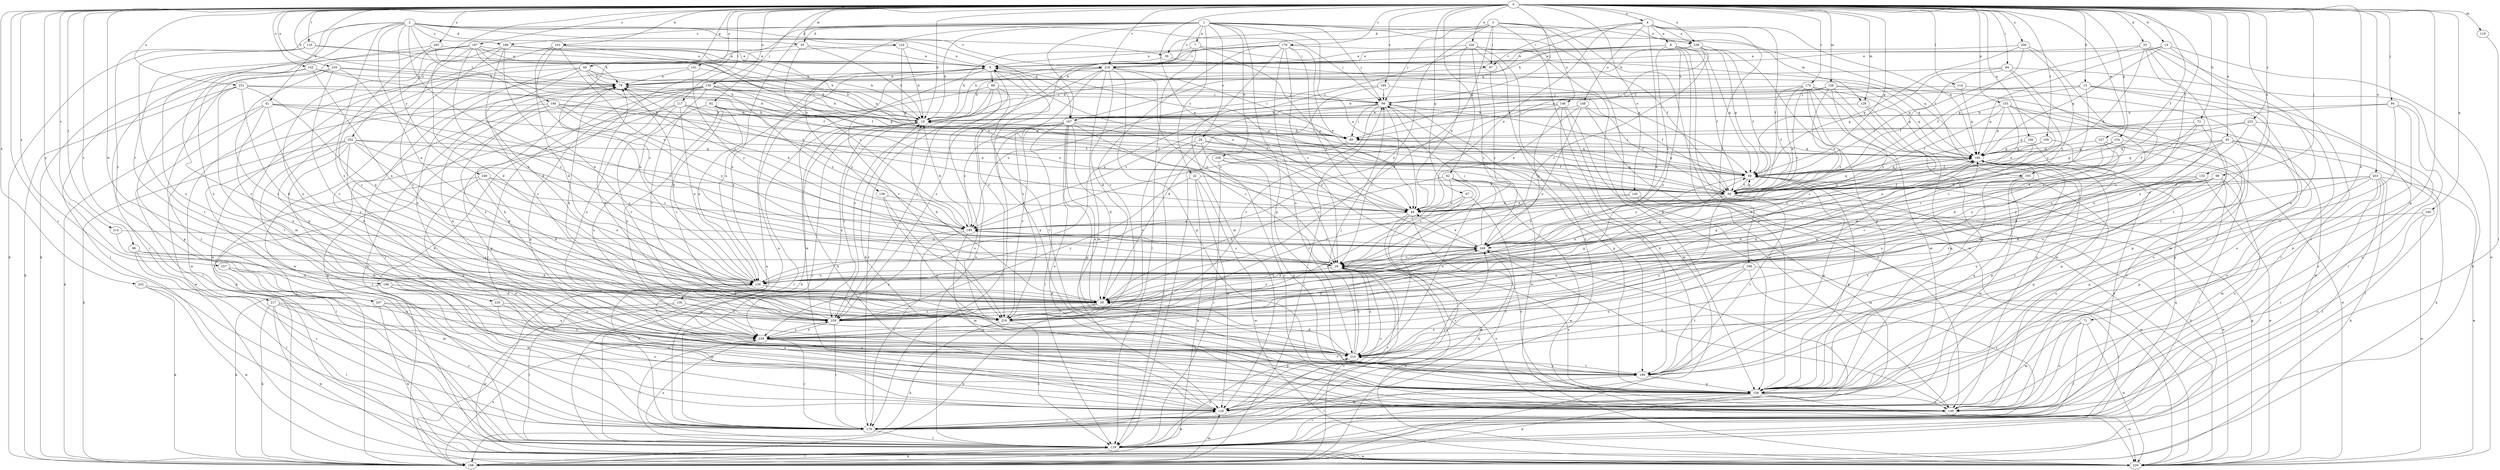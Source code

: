 strict digraph  {
0;
1;
2;
3;
4;
7;
8;
9;
10;
15;
19;
22;
28;
29;
33;
35;
36;
39;
41;
45;
49;
59;
60;
62;
67;
69;
71;
72;
79;
84;
87;
88;
89;
92;
94;
96;
98;
99;
103;
108;
109;
114;
116;
117;
118;
119;
124;
126;
128;
129;
130;
133;
136;
138;
139;
141;
142;
145;
146;
148;
149;
153;
154;
158;
160;
166;
167;
168;
175;
176;
179;
180;
187;
188;
189;
193;
194;
196;
198;
199;
203;
205;
206;
210;
214;
217;
218;
219;
220;
226;
227;
228;
229;
231;
232;
233;
235;
238;
239;
247;
248;
249;
252;
257;
259;
0 -> 4  [label=a];
0 -> 10  [label=b];
0 -> 15  [label=b];
0 -> 19  [label=b];
0 -> 33  [label=d];
0 -> 41  [label=e];
0 -> 45  [label=e];
0 -> 49  [label=e];
0 -> 59  [label=f];
0 -> 60  [label=g];
0 -> 62  [label=g];
0 -> 67  [label=g];
0 -> 69  [label=g];
0 -> 71  [label=h];
0 -> 72  [label=h];
0 -> 79  [label=h];
0 -> 84  [label=i];
0 -> 92  [label=j];
0 -> 94  [label=j];
0 -> 96  [label=j];
0 -> 98  [label=j];
0 -> 99  [label=j];
0 -> 103  [label=k];
0 -> 109  [label=l];
0 -> 114  [label=l];
0 -> 116  [label=l];
0 -> 117  [label=l];
0 -> 119  [label=m];
0 -> 124  [label=m];
0 -> 126  [label=m];
0 -> 128  [label=m];
0 -> 130  [label=n];
0 -> 133  [label=n];
0 -> 141  [label=o];
0 -> 142  [label=o];
0 -> 145  [label=o];
0 -> 153  [label=p];
0 -> 154  [label=p];
0 -> 158  [label=p];
0 -> 160  [label=q];
0 -> 166  [label=q];
0 -> 175  [label=r];
0 -> 176  [label=r];
0 -> 179  [label=r];
0 -> 180  [label=s];
0 -> 187  [label=s];
0 -> 193  [label=t];
0 -> 203  [label=u];
0 -> 205  [label=u];
0 -> 206  [label=u];
0 -> 214  [label=v];
0 -> 217  [label=v];
0 -> 218  [label=v];
0 -> 220  [label=w];
0 -> 226  [label=w];
0 -> 227  [label=w];
0 -> 231  [label=x];
0 -> 232  [label=x];
0 -> 233  [label=x];
0 -> 235  [label=x];
0 -> 238  [label=x];
0 -> 247  [label=y];
0 -> 252  [label=z];
0 -> 257  [label=z];
1 -> 7  [label=a];
1 -> 19  [label=b];
1 -> 22  [label=c];
1 -> 28  [label=c];
1 -> 35  [label=d];
1 -> 49  [label=e];
1 -> 59  [label=f];
1 -> 99  [label=j];
1 -> 108  [label=k];
1 -> 128  [label=m];
1 -> 136  [label=n];
1 -> 138  [label=n];
1 -> 158  [label=p];
1 -> 167  [label=q];
1 -> 188  [label=s];
1 -> 193  [label=t];
1 -> 218  [label=v];
1 -> 228  [label=w];
2 -> 29  [label=c];
2 -> 35  [label=d];
2 -> 36  [label=d];
2 -> 99  [label=j];
2 -> 139  [label=n];
2 -> 167  [label=q];
2 -> 188  [label=s];
2 -> 194  [label=t];
2 -> 196  [label=t];
2 -> 210  [label=u];
2 -> 218  [label=v];
2 -> 247  [label=y];
2 -> 248  [label=y];
2 -> 259  [label=z];
3 -> 19  [label=b];
3 -> 36  [label=d];
3 -> 39  [label=d];
3 -> 87  [label=i];
3 -> 99  [label=j];
3 -> 108  [label=k];
3 -> 139  [label=n];
3 -> 146  [label=o];
3 -> 158  [label=p];
3 -> 229  [label=w];
3 -> 238  [label=x];
4 -> 8  [label=a];
4 -> 39  [label=d];
4 -> 49  [label=e];
4 -> 59  [label=f];
4 -> 87  [label=i];
4 -> 148  [label=o];
4 -> 167  [label=q];
4 -> 168  [label=q];
4 -> 198  [label=t];
4 -> 238  [label=x];
7 -> 19  [label=b];
7 -> 49  [label=e];
7 -> 87  [label=i];
7 -> 118  [label=l];
7 -> 218  [label=v];
8 -> 9  [label=a];
8 -> 59  [label=f];
8 -> 69  [label=g];
8 -> 79  [label=h];
8 -> 158  [label=p];
8 -> 218  [label=v];
8 -> 229  [label=w];
8 -> 249  [label=y];
8 -> 259  [label=z];
9 -> 79  [label=h];
9 -> 88  [label=i];
9 -> 139  [label=n];
9 -> 168  [label=q];
9 -> 219  [label=v];
9 -> 259  [label=z];
10 -> 9  [label=a];
10 -> 69  [label=g];
10 -> 168  [label=q];
10 -> 210  [label=u];
10 -> 229  [label=w];
15 -> 19  [label=b];
15 -> 99  [label=j];
15 -> 118  [label=l];
15 -> 139  [label=n];
15 -> 149  [label=o];
15 -> 168  [label=q];
15 -> 179  [label=r];
19 -> 89  [label=i];
19 -> 118  [label=l];
19 -> 179  [label=r];
19 -> 239  [label=x];
19 -> 259  [label=z];
22 -> 59  [label=f];
22 -> 108  [label=k];
22 -> 129  [label=m];
22 -> 229  [label=w];
22 -> 259  [label=z];
28 -> 59  [label=f];
28 -> 118  [label=l];
28 -> 149  [label=o];
28 -> 168  [label=q];
28 -> 219  [label=v];
29 -> 139  [label=n];
29 -> 149  [label=o];
29 -> 179  [label=r];
29 -> 189  [label=s];
29 -> 210  [label=u];
29 -> 229  [label=w];
33 -> 9  [label=a];
33 -> 59  [label=f];
33 -> 69  [label=g];
33 -> 179  [label=r];
33 -> 199  [label=t];
33 -> 219  [label=v];
33 -> 239  [label=x];
35 -> 9  [label=a];
35 -> 19  [label=b];
35 -> 189  [label=s];
35 -> 229  [label=w];
36 -> 69  [label=g];
36 -> 219  [label=v];
39 -> 19  [label=b];
39 -> 108  [label=k];
39 -> 168  [label=q];
39 -> 219  [label=v];
39 -> 249  [label=y];
39 -> 259  [label=z];
41 -> 19  [label=b];
41 -> 59  [label=f];
41 -> 108  [label=k];
41 -> 118  [label=l];
41 -> 239  [label=x];
41 -> 249  [label=y];
41 -> 259  [label=z];
45 -> 29  [label=c];
45 -> 39  [label=d];
45 -> 69  [label=g];
45 -> 108  [label=k];
45 -> 118  [label=l];
45 -> 149  [label=o];
45 -> 168  [label=q];
49 -> 9  [label=a];
49 -> 108  [label=k];
49 -> 149  [label=o];
49 -> 168  [label=q];
49 -> 179  [label=r];
49 -> 189  [label=s];
59 -> 9  [label=a];
59 -> 49  [label=e];
59 -> 69  [label=g];
59 -> 139  [label=n];
59 -> 168  [label=q];
59 -> 199  [label=t];
59 -> 210  [label=u];
59 -> 229  [label=w];
60 -> 19  [label=b];
60 -> 69  [label=g];
60 -> 79  [label=h];
60 -> 189  [label=s];
60 -> 219  [label=v];
60 -> 229  [label=w];
60 -> 239  [label=x];
62 -> 29  [label=c];
62 -> 39  [label=d];
62 -> 59  [label=f];
62 -> 210  [label=u];
62 -> 219  [label=v];
62 -> 229  [label=w];
67 -> 49  [label=e];
67 -> 179  [label=r];
67 -> 210  [label=u];
67 -> 239  [label=x];
69 -> 59  [label=f];
69 -> 79  [label=h];
69 -> 99  [label=j];
69 -> 108  [label=k];
69 -> 158  [label=p];
69 -> 249  [label=y];
71 -> 118  [label=l];
71 -> 129  [label=m];
71 -> 149  [label=o];
71 -> 229  [label=w];
71 -> 239  [label=x];
72 -> 29  [label=c];
72 -> 39  [label=d];
72 -> 89  [label=i];
72 -> 210  [label=u];
79 -> 99  [label=j];
79 -> 179  [label=r];
84 -> 59  [label=f];
84 -> 69  [label=g];
84 -> 79  [label=h];
84 -> 108  [label=k];
84 -> 239  [label=x];
84 -> 249  [label=y];
87 -> 19  [label=b];
87 -> 249  [label=y];
88 -> 99  [label=j];
88 -> 129  [label=m];
88 -> 149  [label=o];
88 -> 179  [label=r];
88 -> 199  [label=t];
88 -> 259  [label=z];
89 -> 19  [label=b];
89 -> 69  [label=g];
89 -> 118  [label=l];
89 -> 168  [label=q];
92 -> 19  [label=b];
92 -> 59  [label=f];
92 -> 89  [label=i];
92 -> 139  [label=n];
92 -> 210  [label=u];
92 -> 219  [label=v];
92 -> 239  [label=x];
94 -> 19  [label=b];
94 -> 69  [label=g];
94 -> 149  [label=o];
94 -> 158  [label=p];
94 -> 199  [label=t];
96 -> 29  [label=c];
96 -> 39  [label=d];
96 -> 118  [label=l];
96 -> 179  [label=r];
98 -> 29  [label=c];
98 -> 39  [label=d];
98 -> 59  [label=f];
98 -> 149  [label=o];
98 -> 158  [label=p];
98 -> 210  [label=u];
98 -> 249  [label=y];
99 -> 19  [label=b];
99 -> 29  [label=c];
99 -> 89  [label=i];
99 -> 158  [label=p];
99 -> 189  [label=s];
99 -> 219  [label=v];
99 -> 229  [label=w];
103 -> 9  [label=a];
103 -> 29  [label=c];
103 -> 39  [label=d];
103 -> 49  [label=e];
103 -> 129  [label=m];
103 -> 189  [label=s];
108 -> 9  [label=a];
108 -> 29  [label=c];
108 -> 99  [label=j];
108 -> 118  [label=l];
108 -> 129  [label=m];
108 -> 239  [label=x];
109 -> 59  [label=f];
109 -> 168  [label=q];
109 -> 239  [label=x];
114 -> 99  [label=j];
114 -> 129  [label=m];
114 -> 168  [label=q];
116 -> 9  [label=a];
116 -> 79  [label=h];
116 -> 108  [label=k];
116 -> 199  [label=t];
117 -> 19  [label=b];
117 -> 49  [label=e];
117 -> 108  [label=k];
117 -> 139  [label=n];
117 -> 158  [label=p];
117 -> 189  [label=s];
117 -> 219  [label=v];
118 -> 9  [label=a];
118 -> 19  [label=b];
118 -> 79  [label=h];
118 -> 108  [label=k];
118 -> 129  [label=m];
118 -> 168  [label=q];
118 -> 210  [label=u];
118 -> 229  [label=w];
118 -> 239  [label=x];
119 -> 118  [label=l];
124 -> 9  [label=a];
124 -> 19  [label=b];
124 -> 69  [label=g];
124 -> 139  [label=n];
126 -> 19  [label=b];
126 -> 49  [label=e];
126 -> 89  [label=i];
126 -> 99  [label=j];
126 -> 168  [label=q];
126 -> 219  [label=v];
126 -> 229  [label=w];
126 -> 249  [label=y];
128 -> 19  [label=b];
128 -> 149  [label=o];
128 -> 158  [label=p];
129 -> 19  [label=b];
129 -> 29  [label=c];
129 -> 139  [label=n];
129 -> 168  [label=q];
129 -> 179  [label=r];
129 -> 249  [label=y];
130 -> 19  [label=b];
130 -> 69  [label=g];
130 -> 99  [label=j];
130 -> 108  [label=k];
130 -> 158  [label=p];
130 -> 179  [label=r];
130 -> 219  [label=v];
130 -> 239  [label=x];
130 -> 249  [label=y];
133 -> 29  [label=c];
133 -> 59  [label=f];
133 -> 199  [label=t];
133 -> 219  [label=v];
133 -> 229  [label=w];
136 -> 118  [label=l];
136 -> 210  [label=u];
136 -> 229  [label=w];
136 -> 259  [label=z];
138 -> 49  [label=e];
138 -> 210  [label=u];
138 -> 219  [label=v];
139 -> 39  [label=d];
139 -> 79  [label=h];
139 -> 149  [label=o];
141 -> 19  [label=b];
141 -> 79  [label=h];
141 -> 229  [label=w];
141 -> 249  [label=y];
142 -> 49  [label=e];
142 -> 79  [label=h];
142 -> 139  [label=n];
142 -> 179  [label=r];
142 -> 259  [label=z];
145 -> 49  [label=e];
145 -> 129  [label=m];
145 -> 229  [label=w];
145 -> 249  [label=y];
146 -> 19  [label=b];
146 -> 129  [label=m];
146 -> 149  [label=o];
146 -> 189  [label=s];
146 -> 199  [label=t];
146 -> 249  [label=y];
148 -> 19  [label=b];
148 -> 49  [label=e];
148 -> 59  [label=f];
148 -> 139  [label=n];
148 -> 149  [label=o];
149 -> 249  [label=y];
153 -> 19  [label=b];
153 -> 49  [label=e];
153 -> 59  [label=f];
153 -> 139  [label=n];
153 -> 149  [label=o];
153 -> 158  [label=p];
153 -> 168  [label=q];
154 -> 39  [label=d];
154 -> 69  [label=g];
154 -> 149  [label=o];
154 -> 168  [label=q];
154 -> 219  [label=v];
158 -> 9  [label=a];
158 -> 19  [label=b];
158 -> 29  [label=c];
158 -> 108  [label=k];
158 -> 118  [label=l];
158 -> 129  [label=m];
158 -> 149  [label=o];
158 -> 168  [label=q];
158 -> 229  [label=w];
160 -> 149  [label=o];
160 -> 189  [label=s];
160 -> 229  [label=w];
166 -> 139  [label=n];
166 -> 158  [label=p];
166 -> 168  [label=q];
167 -> 29  [label=c];
167 -> 39  [label=d];
167 -> 89  [label=i];
167 -> 118  [label=l];
167 -> 149  [label=o];
167 -> 158  [label=p];
167 -> 179  [label=r];
167 -> 189  [label=s];
167 -> 210  [label=u];
167 -> 219  [label=v];
167 -> 249  [label=y];
168 -> 69  [label=g];
168 -> 118  [label=l];
168 -> 158  [label=p];
168 -> 179  [label=r];
168 -> 189  [label=s];
175 -> 49  [label=e];
175 -> 59  [label=f];
175 -> 99  [label=j];
175 -> 129  [label=m];
175 -> 158  [label=p];
175 -> 168  [label=q];
175 -> 189  [label=s];
175 -> 249  [label=y];
175 -> 259  [label=z];
176 -> 9  [label=a];
176 -> 19  [label=b];
176 -> 29  [label=c];
176 -> 49  [label=e];
176 -> 129  [label=m];
176 -> 168  [label=q];
176 -> 210  [label=u];
176 -> 219  [label=v];
176 -> 249  [label=y];
179 -> 9  [label=a];
179 -> 118  [label=l];
180 -> 39  [label=d];
180 -> 59  [label=f];
180 -> 99  [label=j];
180 -> 189  [label=s];
187 -> 9  [label=a];
187 -> 19  [label=b];
187 -> 39  [label=d];
187 -> 59  [label=f];
187 -> 108  [label=k];
187 -> 139  [label=n];
187 -> 168  [label=q];
187 -> 179  [label=r];
187 -> 239  [label=x];
188 -> 9  [label=a];
188 -> 19  [label=b];
188 -> 39  [label=d];
188 -> 59  [label=f];
188 -> 139  [label=n];
188 -> 158  [label=p];
188 -> 219  [label=v];
189 -> 19  [label=b];
189 -> 79  [label=h];
189 -> 129  [label=m];
189 -> 179  [label=r];
189 -> 239  [label=x];
189 -> 249  [label=y];
193 -> 39  [label=d];
193 -> 59  [label=f];
193 -> 129  [label=m];
193 -> 149  [label=o];
193 -> 199  [label=t];
194 -> 19  [label=b];
194 -> 49  [label=e];
194 -> 59  [label=f];
194 -> 229  [label=w];
194 -> 239  [label=x];
194 -> 249  [label=y];
194 -> 259  [label=z];
196 -> 39  [label=d];
196 -> 108  [label=k];
196 -> 129  [label=m];
196 -> 149  [label=o];
196 -> 199  [label=t];
198 -> 118  [label=l];
198 -> 139  [label=n];
198 -> 179  [label=r];
198 -> 199  [label=t];
198 -> 210  [label=u];
199 -> 69  [label=g];
199 -> 118  [label=l];
199 -> 158  [label=p];
199 -> 210  [label=u];
203 -> 29  [label=c];
203 -> 59  [label=f];
203 -> 108  [label=k];
203 -> 118  [label=l];
203 -> 129  [label=m];
203 -> 158  [label=p];
203 -> 179  [label=r];
203 -> 229  [label=w];
203 -> 249  [label=y];
205 -> 9  [label=a];
205 -> 89  [label=i];
205 -> 219  [label=v];
205 -> 239  [label=x];
206 -> 9  [label=a];
206 -> 59  [label=f];
206 -> 69  [label=g];
206 -> 249  [label=y];
206 -> 259  [label=z];
210 -> 29  [label=c];
210 -> 39  [label=d];
210 -> 79  [label=h];
210 -> 99  [label=j];
210 -> 199  [label=t];
214 -> 219  [label=v];
214 -> 249  [label=y];
217 -> 108  [label=k];
217 -> 118  [label=l];
217 -> 149  [label=o];
217 -> 210  [label=u];
217 -> 229  [label=w];
217 -> 259  [label=z];
218 -> 19  [label=b];
218 -> 29  [label=c];
218 -> 39  [label=d];
218 -> 79  [label=h];
218 -> 89  [label=i];
218 -> 129  [label=m];
218 -> 158  [label=p];
218 -> 219  [label=v];
218 -> 259  [label=z];
219 -> 79  [label=h];
219 -> 108  [label=k];
219 -> 118  [label=l];
219 -> 168  [label=q];
220 -> 129  [label=m];
220 -> 199  [label=t];
220 -> 259  [label=z];
226 -> 9  [label=a];
226 -> 29  [label=c];
226 -> 49  [label=e];
226 -> 139  [label=n];
226 -> 158  [label=p];
226 -> 179  [label=r];
226 -> 199  [label=t];
227 -> 168  [label=q];
227 -> 210  [label=u];
227 -> 229  [label=w];
228 -> 29  [label=c];
228 -> 69  [label=g];
228 -> 118  [label=l];
228 -> 158  [label=p];
229 -> 69  [label=g];
231 -> 19  [label=b];
231 -> 39  [label=d];
231 -> 99  [label=j];
231 -> 108  [label=k];
231 -> 139  [label=n];
231 -> 158  [label=p];
231 -> 199  [label=t];
232 -> 39  [label=d];
232 -> 108  [label=k];
232 -> 229  [label=w];
233 -> 59  [label=f];
233 -> 89  [label=i];
233 -> 139  [label=n];
233 -> 149  [label=o];
233 -> 158  [label=p];
235 -> 19  [label=b];
235 -> 29  [label=c];
235 -> 79  [label=h];
235 -> 118  [label=l];
235 -> 219  [label=v];
235 -> 259  [label=z];
238 -> 9  [label=a];
238 -> 29  [label=c];
238 -> 59  [label=f];
238 -> 69  [label=g];
238 -> 79  [label=h];
238 -> 89  [label=i];
238 -> 158  [label=p];
239 -> 79  [label=h];
239 -> 118  [label=l];
239 -> 158  [label=p];
239 -> 179  [label=r];
239 -> 199  [label=t];
239 -> 210  [label=u];
239 -> 249  [label=y];
239 -> 259  [label=z];
247 -> 179  [label=r];
247 -> 219  [label=v];
247 -> 229  [label=w];
247 -> 239  [label=x];
248 -> 39  [label=d];
248 -> 59  [label=f];
248 -> 118  [label=l];
248 -> 139  [label=n];
248 -> 149  [label=o];
248 -> 189  [label=s];
249 -> 29  [label=c];
249 -> 39  [label=d];
249 -> 49  [label=e];
249 -> 99  [label=j];
249 -> 118  [label=l];
249 -> 129  [label=m];
249 -> 259  [label=z];
252 -> 29  [label=c];
252 -> 39  [label=d];
252 -> 108  [label=k];
252 -> 118  [label=l];
252 -> 129  [label=m];
252 -> 149  [label=o];
252 -> 168  [label=q];
252 -> 179  [label=r];
252 -> 189  [label=s];
257 -> 129  [label=m];
257 -> 139  [label=n];
257 -> 210  [label=u];
259 -> 69  [label=g];
259 -> 79  [label=h];
259 -> 168  [label=q];
259 -> 179  [label=r];
259 -> 239  [label=x];
}
